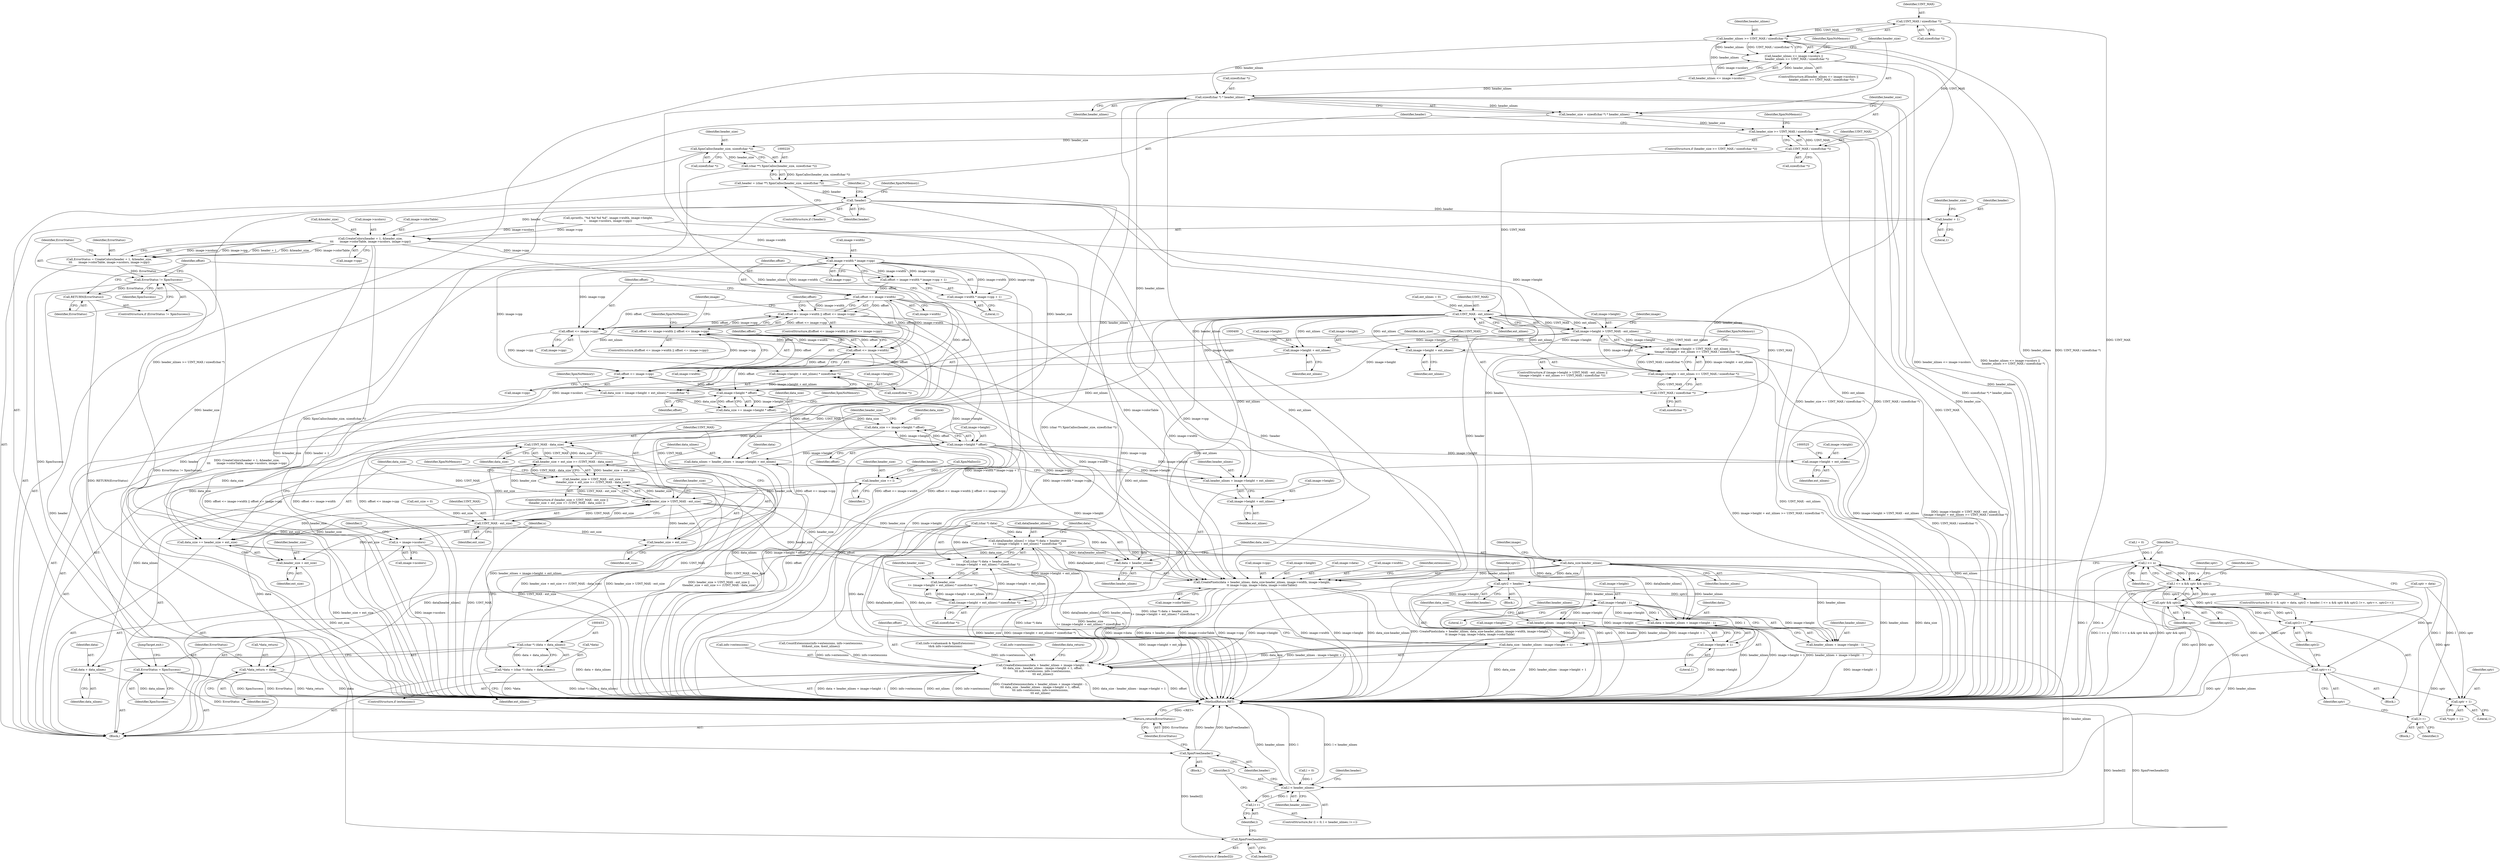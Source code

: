 digraph "0_libXpm_d1167418f0fd02a27f617ec5afd6db053afbe185@API" {
"1000196" [label="(Call,UINT_MAX / sizeof(char *))"];
"1000194" [label="(Call,header_nlines >= UINT_MAX / sizeof(char *))"];
"1000188" [label="(Call,header_nlines <= image->ncolors ||\n       header_nlines >= UINT_MAX / sizeof(char *))"];
"1000204" [label="(Call,sizeof(char *) * header_nlines)"];
"1000202" [label="(Call,header_size = sizeof(char *) * header_nlines)"];
"1000209" [label="(Call,header_size >= UINT_MAX / sizeof(char *))"];
"1000221" [label="(Call,XpmCalloc(header_size, sizeof(char *)))"];
"1000219" [label="(Call,(char **) XpmCalloc(header_size, sizeof(char *)))"];
"1000217" [label="(Call,header = (char **) XpmCalloc(header_size, sizeof(char *)))"];
"1000226" [label="(Call,!header)"];
"1000312" [label="(Call,CreateColors(header + 1, &header_size,\n\t\t\t       image->colorTable, image->ncolors, image->cpp))"];
"1000310" [label="(Call,ErrorStatus = CreateColors(header + 1, &header_size,\n\t\t\t       image->colorTable, image->ncolors, image->cpp))"];
"1000328" [label="(Call,ErrorStatus != XpmSuccess)"];
"1000331" [label="(Call,RETURN(ErrorStatus))"];
"1000581" [label="(Call,ErrorStatus = XpmSuccess)"];
"1000607" [label="(Return,return(ErrorStatus);)"];
"1000336" [label="(Call,image->width * image->cpp)"];
"1000333" [label="(Call,offset = image->width * image->cpp + 1)"];
"1000346" [label="(Call,offset <= image->width)"];
"1000345" [label="(Call,offset <= image->width || offset <= image->cpp)"];
"1000357" [label="(Call,offset <= image->width || offset <= image->cpp)"];
"1000351" [label="(Call,offset <= image->cpp)"];
"1000358" [label="(Call,offset <= image->width)"];
"1000363" [label="(Call,offset <= image->cpp)"];
"1000405" [label="(Call,image->height * offset)"];
"1000403" [label="(Call,data_size += image->height * offset)"];
"1000412" [label="(Call,data_size += image->height * offset)"];
"1000430" [label="(Call,UINT_MAX - data_size)"];
"1000426" [label="(Call,header_size + ext_size >= (UINT_MAX - data_size))"];
"1000420" [label="(Call,header_size > UINT_MAX - ext_size ||\n\theader_size + ext_size >= (UINT_MAX - data_size))"];
"1000435" [label="(Call,data_size += header_size + ext_size)"];
"1000530" [label="(Call,data_size-header_nlines)"];
"1000526" [label="(Call,CreatePixels(data + header_nlines, data_size-header_nlines, image->width, image->height,\n\t\t image->cpp, image->data, image->colorTable))"];
"1000555" [label="(Call,image->height - 1)"];
"1000550" [label="(Call,CreateExtensions(data + header_nlines + image->height - 1,\n\t\t\t data_size - header_nlines - image->height + 1, offset,\n\t\t\t info->extensions, info->nextensions,\n\t\t\t ext_nlines))"];
"1000551" [label="(Call,data + header_nlines + image->height - 1)"];
"1000553" [label="(Call,header_nlines + image->height - 1)"];
"1000562" [label="(Call,header_nlines - image->height + 1)"];
"1000560" [label="(Call,data_size - header_nlines - image->height + 1)"];
"1000592" [label="(Call,l < header_nlines)"];
"1000595" [label="(Call,l++)"];
"1000564" [label="(Call,image->height + 1)"];
"1000414" [label="(Call,image->height * offset)"];
"1000440" [label="(Call,data_nlines = header_nlines + image->height + ext_nlines)"];
"1000452" [label="(Call,(char *) (data + data_nlines))"];
"1000449" [label="(Call,*data = (char *) (data + data_nlines))"];
"1000454" [label="(Call,data + data_nlines)"];
"1000442" [label="(Call,header_nlines + image->height + ext_nlines)"];
"1000444" [label="(Call,image->height + ext_nlines)"];
"1000518" [label="(Call,(image->height + ext_nlines) * sizeof(char *))"];
"1000508" [label="(Call,data[header_nlines] = (char *) data + header_size\n\t+ (image->height + ext_nlines) * sizeof(char *))"];
"1000527" [label="(Call,data + header_nlines)"];
"1000577" [label="(Call,*data_return = data)"];
"1000512" [label="(Call,(char *) data + header_size\n\t+ (image->height + ext_nlines) * sizeof(char *))"];
"1000516" [label="(Call,header_size\n\t+ (image->height + ext_nlines) * sizeof(char *))"];
"1000519" [label="(Call,image->height + ext_nlines)"];
"1000335" [label="(Call,image->width * image->cpp + 1)"];
"1000457" [label="(Call,n = image->ncolors)"];
"1000475" [label="(Call,l <= n)"];
"1000474" [label="(Call,l <= n && sptr && sptr2)"];
"1000482" [label="(Call,l++)"];
"1000313" [label="(Call,header + 1)"];
"1000471" [label="(Call,sptr2 = header)"];
"1000478" [label="(Call,sptr && sptr2)"];
"1000485" [label="(Call,sptr++)"];
"1000497" [label="(Call,sptr + 1)"];
"1000487" [label="(Call,sptr2++)"];
"1000601" [label="(Call,XpmFree(header[l]))"];
"1000605" [label="(Call,XpmFree(header))"];
"1000303" [label="(Call,header_size += l)"];
"1000421" [label="(Call,header_size > UINT_MAX - ext_size)"];
"1000427" [label="(Call,header_size + ext_size)"];
"1000437" [label="(Call,header_size + ext_size)"];
"1000211" [label="(Call,UINT_MAX / sizeof(char *))"];
"1000376" [label="(Call,UINT_MAX - ext_nlines)"];
"1000372" [label="(Call,image->height > UINT_MAX - ext_nlines)"];
"1000371" [label="(Call,image->height > UINT_MAX - ext_nlines ||\n\timage->height + ext_nlines >= UINT_MAX / sizeof(char *))"];
"1000379" [label="(Call,image->height + ext_nlines >= UINT_MAX / sizeof(char *))"];
"1000380" [label="(Call,image->height + ext_nlines)"];
"1000393" [label="(Call,(image->height + ext_nlines) * sizeof(char *))"];
"1000391" [label="(Call,data_size = (image->height + ext_nlines) * sizeof(char *))"];
"1000394" [label="(Call,image->height + ext_nlines)"];
"1000385" [label="(Call,UINT_MAX / sizeof(char *))"];
"1000423" [label="(Call,UINT_MAX - ext_size)"];
"1000432" [label="(Identifier,data_size)"];
"1000422" [label="(Identifier,header_size)"];
"1000373" [label="(Call,image->height)"];
"1000351" [label="(Call,offset <= image->cpp)"];
"1000227" [label="(Identifier,header)"];
"1000419" [label="(ControlStructure,if (header_size > UINT_MAX - ext_size ||\n\theader_size + ext_size >= (UINT_MAX - data_size) ))"];
"1000605" [label="(Call,XpmFree(header))"];
"1000141" [label="(Call,ext_nlines = 0)"];
"1000365" [label="(Call,image->cpp)"];
"1000588" [label="(ControlStructure,for (l = 0; l < header_nlines; l++))"];
"1000202" [label="(Call,header_size = sizeof(char *) * header_nlines)"];
"1000577" [label="(Call,*data_return = data)"];
"1000324" [label="(Call,image->cpp)"];
"1000295" [label="(Call,XpmMalloc(l))"];
"1000387" [label="(Call,sizeof(char *))"];
"1000606" [label="(Identifier,header)"];
"1000330" [label="(Identifier,XpmSuccess)"];
"1000327" [label="(ControlStructure,if (ErrorStatus != XpmSuccess))"];
"1000550" [label="(Call,CreateExtensions(data + header_nlines + image->height - 1,\n\t\t\t data_size - header_nlines - image->height + 1, offset,\n\t\t\t info->extensions, info->nextensions,\n\t\t\t ext_nlines))"];
"1000518" [label="(Call,(image->height + ext_nlines) * sizeof(char *))"];
"1000353" [label="(Call,image->cpp)"];
"1000440" [label="(Call,data_nlines = header_nlines + image->height + ext_nlines)"];
"1000233" [label="(Call,sprintf(s, \"%d %d %d %d\", image->width, image->height,\n\t    image->ncolors, image->cpp))"];
"1000564" [label="(Call,image->height + 1)"];
"1000532" [label="(Identifier,header_nlines)"];
"1000479" [label="(Identifier,sptr)"];
"1000406" [label="(Call,image->height)"];
"1000194" [label="(Call,header_nlines >= UINT_MAX / sizeof(char *))"];
"1000210" [label="(Identifier,header_size)"];
"1000218" [label="(Identifier,header)"];
"1000223" [label="(Call,sizeof(char *))"];
"1000551" [label="(Call,data + header_nlines + image->height - 1)"];
"1000356" [label="(ControlStructure,if(offset <= image->width || offset <= image->cpp))"];
"1000415" [label="(Call,image->height)"];
"1000448" [label="(Identifier,ext_nlines)"];
"1000212" [label="(Identifier,UINT_MAX)"];
"1000431" [label="(Identifier,UINT_MAX)"];
"1000528" [label="(Identifier,data)"];
"1000335" [label="(Call,image->width * image->cpp + 1)"];
"1000531" [label="(Identifier,data_size)"];
"1000336" [label="(Call,image->width * image->cpp)"];
"1000377" [label="(Identifier,UINT_MAX)"];
"1000390" [label="(Identifier,XpmNoMemory)"];
"1000608" [label="(Identifier,ErrorStatus)"];
"1000561" [label="(Identifier,data_size)"];
"1000523" [label="(Identifier,ext_nlines)"];
"1000499" [label="(Literal,1)"];
"1000188" [label="(Call,header_nlines <= image->ncolors ||\n       header_nlines >= UINT_MAX / sizeof(char *))"];
"1000454" [label="(Call,data + data_nlines)"];
"1000221" [label="(Call,XpmCalloc(header_size, sizeof(char *)))"];
"1000477" [label="(Identifier,n)"];
"1000187" [label="(ControlStructure,if(header_nlines <= image->ncolors ||\n       header_nlines >= UINT_MAX / sizeof(char *)))"];
"1000328" [label="(Call,ErrorStatus != XpmSuccess)"];
"1000352" [label="(Identifier,offset)"];
"1000486" [label="(Identifier,sptr)"];
"1000601" [label="(Call,XpmFree(header[l]))"];
"1000517" [label="(Identifier,header_size)"];
"1000405" [label="(Call,image->height * offset)"];
"1000225" [label="(ControlStructure,if (!header))"];
"1000584" [label="(JumpTarget,exit:)"];
"1000346" [label="(Call,offset <= image->width)"];
"1000527" [label="(Call,data + header_nlines)"];
"1000471" [label="(Call,sptr2 = header)"];
"1000321" [label="(Call,image->ncolors)"];
"1000434" [label="(Identifier,XpmNoMemory)"];
"1000545" [label="(Call,image->colorTable)"];
"1000348" [label="(Call,image->width)"];
"1000556" [label="(Call,image->height)"];
"1000568" [label="(Literal,1)"];
"1000475" [label="(Call,l <= n)"];
"1000427" [label="(Call,header_size + ext_size)"];
"1000203" [label="(Identifier,header_size)"];
"1000117" [label="(Block,)"];
"1000409" [label="(Identifier,offset)"];
"1000413" [label="(Identifier,data_size)"];
"1000573" [label="(Call,info->nextensions)"];
"1000382" [label="(Identifier,image)"];
"1000217" [label="(Call,header = (char **) XpmCalloc(header_size, sizeof(char *)))"];
"1000508" [label="(Call,data[header_nlines] = (char *) data + header_size\n\t+ (image->height + ext_nlines) * sizeof(char *))"];
"1000204" [label="(Call,sizeof(char *) * header_nlines)"];
"1000137" [label="(Call,ext_size = 0)"];
"1000372" [label="(Call,image->height > UINT_MAX - ext_nlines)"];
"1000318" [label="(Call,image->colorTable)"];
"1000596" [label="(Identifier,l)"];
"1000452" [label="(Call,(char *) (data + data_nlines))"];
"1000592" [label="(Call,l < header_nlines)"];
"1000478" [label="(Call,sptr && sptr2)"];
"1000589" [label="(Call,l = 0)"];
"1000435" [label="(Call,data_size += header_size + ext_size)"];
"1000536" [label="(Call,image->height)"];
"1000450" [label="(Call,*data)"];
"1000516" [label="(Call,header_size\n\t+ (image->height + ext_nlines) * sizeof(char *))"];
"1000198" [label="(Call,sizeof(char *))"];
"1000213" [label="(Call,sizeof(char *))"];
"1000449" [label="(Call,*data = (char *) (data + data_nlines))"];
"1000414" [label="(Call,image->height * offset)"];
"1000555" [label="(Call,image->height - 1)"];
"1000609" [label="(MethodReturn,RET)"];
"1000474" [label="(Call,l <= n && sptr && sptr2)"];
"1000513" [label="(Call,(char *) data)"];
"1000552" [label="(Identifier,data)"];
"1000563" [label="(Identifier,header_nlines)"];
"1000380" [label="(Call,image->height + ext_nlines)"];
"1000311" [label="(Identifier,ErrorStatus)"];
"1000304" [label="(Identifier,header_size)"];
"1000597" [label="(ControlStructure,if (header[l]))"];
"1000548" [label="(ControlStructure,if (extensions))"];
"1000529" [label="(Identifier,header_nlines)"];
"1000578" [label="(Call,*data_return)"];
"1000402" [label="(Identifier,XpmNoMemory)"];
"1000464" [label="(Call,l = 0)"];
"1000485" [label="(Call,sptr++)"];
"1000371" [label="(Call,image->height > UINT_MAX - ext_nlines ||\n\timage->height + ext_nlines >= UINT_MAX / sizeof(char *))"];
"1000360" [label="(Call,image->width)"];
"1000526" [label="(Call,CreatePixels(data + header_nlines, data_size-header_nlines, image->width, image->height,\n\t\t image->cpp, image->data, image->colorTable))"];
"1000331" [label="(Call,RETURN(ErrorStatus))"];
"1000496" [label="(Call,*(sptr + 1))"];
"1000337" [label="(Call,image->width)"];
"1000520" [label="(Call,image->height)"];
"1000359" [label="(Identifier,offset)"];
"1000581" [label="(Call,ErrorStatus = XpmSuccess)"];
"1000498" [label="(Identifier,sptr)"];
"1000384" [label="(Identifier,ext_nlines)"];
"1000437" [label="(Call,header_size + ext_size)"];
"1000222" [label="(Identifier,header_size)"];
"1000473" [label="(Identifier,header)"];
"1000376" [label="(Call,UINT_MAX - ext_nlines)"];
"1000428" [label="(Identifier,header_size)"];
"1000357" [label="(Call,offset <= image->width || offset <= image->cpp)"];
"1000385" [label="(Call,UINT_MAX / sizeof(char *))"];
"1000315" [label="(Literal,1)"];
"1000386" [label="(Identifier,UINT_MAX)"];
"1000196" [label="(Call,UINT_MAX / sizeof(char *))"];
"1000559" [label="(Literal,1)"];
"1000425" [label="(Identifier,ext_size)"];
"1000334" [label="(Identifier,offset)"];
"1000423" [label="(Call,UINT_MAX - ext_size)"];
"1000587" [label="(Block,)"];
"1000594" [label="(Identifier,header_nlines)"];
"1000347" [label="(Identifier,offset)"];
"1000488" [label="(Identifier,sptr2)"];
"1000399" [label="(Call,sizeof(char *))"];
"1000436" [label="(Identifier,data_size)"];
"1000554" [label="(Identifier,header_nlines)"];
"1000476" [label="(Identifier,l)"];
"1000316" [label="(Call,&header_size)"];
"1000458" [label="(Identifier,n)"];
"1000580" [label="(Identifier,data)"];
"1000421" [label="(Call,header_size > UINT_MAX - ext_size)"];
"1000472" [label="(Identifier,sptr2)"];
"1000305" [label="(Identifier,l)"];
"1000482" [label="(Call,l++)"];
"1000430" [label="(Call,UINT_MAX - data_size)"];
"1000303" [label="(Call,header_size += l)"];
"1000394" [label="(Call,image->height + ext_nlines)"];
"1000219" [label="(Call,(char **) XpmCalloc(header_size, sizeof(char *)))"];
"1000314" [label="(Identifier,header)"];
"1000451" [label="(Identifier,data)"];
"1000443" [label="(Identifier,header_nlines)"];
"1000370" [label="(ControlStructure,if (image->height > UINT_MAX - ext_nlines ||\n\timage->height + ext_nlines >= UINT_MAX / sizeof(char *)))"];
"1000509" [label="(Call,data[header_nlines])"];
"1000229" [label="(Identifier,XpmNoMemory)"];
"1000340" [label="(Call,image->cpp)"];
"1000364" [label="(Identifier,offset)"];
"1000332" [label="(Identifier,ErrorStatus)"];
"1000412" [label="(Call,data_size += image->height * offset)"];
"1000542" [label="(Call,image->data)"];
"1000492" [label="(Identifier,sptr)"];
"1000481" [label="(Block,)"];
"1000195" [label="(Identifier,header_nlines)"];
"1000231" [label="(Identifier,s)"];
"1000607" [label="(Return,return(ErrorStatus);)"];
"1000438" [label="(Identifier,header_size)"];
"1000510" [label="(Identifier,data)"];
"1000512" [label="(Call,(char *) data + header_size\n\t+ (image->height + ext_nlines) * sizeof(char *))"];
"1000480" [label="(Identifier,sptr2)"];
"1000595" [label="(Call,l++)"];
"1000424" [label="(Identifier,UINT_MAX)"];
"1000343" [label="(Literal,1)"];
"1000553" [label="(Call,header_nlines + image->height - 1)"];
"1000533" [label="(Call,image->width)"];
"1000391" [label="(Call,data_size = (image->height + ext_nlines) * sizeof(char *))"];
"1000579" [label="(Identifier,data_return)"];
"1000497" [label="(Call,sptr + 1)"];
"1000444" [label="(Call,image->height + ext_nlines)"];
"1000429" [label="(Identifier,ext_size)"];
"1000363" [label="(Call,offset <= image->cpp)"];
"1000583" [label="(Identifier,XpmSuccess)"];
"1000457" [label="(Call,n = image->ncolors)"];
"1000562" [label="(Call,header_nlines - image->height + 1)"];
"1000549" [label="(Identifier,extensions)"];
"1000398" [label="(Identifier,ext_nlines)"];
"1000524" [label="(Call,sizeof(char *))"];
"1000593" [label="(Identifier,l)"];
"1000226" [label="(Call,!header)"];
"1000209" [label="(Call,header_size >= UINT_MAX / sizeof(char *))"];
"1000439" [label="(Identifier,ext_size)"];
"1000455" [label="(Identifier,data)"];
"1000445" [label="(Call,image->height)"];
"1000381" [label="(Call,image->height)"];
"1000459" [label="(Call,image->ncolors)"];
"1000530" [label="(Call,data_size-header_nlines)"];
"1000369" [label="(Identifier,XpmNoMemory)"];
"1000205" [label="(Call,sizeof(char *))"];
"1000207" [label="(Identifier,header_nlines)"];
"1000456" [label="(Identifier,data_nlines)"];
"1000312" [label="(Call,CreateColors(header + 1, &header_size,\n\t\t\t       image->colorTable, image->ncolors, image->cpp))"];
"1000539" [label="(Call,image->cpp)"];
"1000403" [label="(Call,data_size += image->height * offset)"];
"1000570" [label="(Call,info->extensions)"];
"1000465" [label="(Identifier,l)"];
"1000404" [label="(Identifier,data_size)"];
"1000308" [label="(Identifier,header)"];
"1000211" [label="(Call,UINT_MAX / sizeof(char *))"];
"1000201" [label="(Identifier,XpmNoMemory)"];
"1000467" [label="(Block,)"];
"1000167" [label="(Call,CountExtensions(info->extensions, info->nextensions,\n\t\t\t&ext_size, &ext_nlines))"];
"1000602" [label="(Call,header[l])"];
"1000483" [label="(Identifier,l)"];
"1000599" [label="(Identifier,header)"];
"1000462" [label="(ControlStructure,for (l = 0, sptr = data, sptr2 = header; l <= n && sptr && sptr2; l++, sptr++, sptr2++))"];
"1000519" [label="(Call,image->height + ext_nlines)"];
"1000208" [label="(ControlStructure,if (header_size >= UINT_MAX / sizeof(char *)))"];
"1000329" [label="(Identifier,ErrorStatus)"];
"1000197" [label="(Identifier,UINT_MAX)"];
"1000317" [label="(Identifier,header_size)"];
"1000189" [label="(Call,header_nlines <= image->ncolors)"];
"1000442" [label="(Call,header_nlines + image->height + ext_nlines)"];
"1000374" [label="(Identifier,image)"];
"1000393" [label="(Call,(image->height + ext_nlines) * sizeof(char *))"];
"1000576" [label="(Identifier,ext_nlines)"];
"1000392" [label="(Identifier,data_size)"];
"1000216" [label="(Identifier,XpmNoMemory)"];
"1000441" [label="(Identifier,data_nlines)"];
"1000358" [label="(Call,offset <= image->width)"];
"1000395" [label="(Call,image->height)"];
"1000313" [label="(Call,header + 1)"];
"1000418" [label="(Identifier,offset)"];
"1000310" [label="(Call,ErrorStatus = CreateColors(header + 1, &header_size,\n\t\t\t       image->colorTable, image->ncolors, image->cpp))"];
"1000565" [label="(Call,image->height)"];
"1000534" [label="(Identifier,image)"];
"1000560" [label="(Call,data_size - header_nlines - image->height + 1)"];
"1000378" [label="(Identifier,ext_nlines)"];
"1000484" [label="(Block,)"];
"1000379" [label="(Call,image->height + ext_nlines >= UINT_MAX / sizeof(char *))"];
"1000468" [label="(Call,sptr = data)"];
"1000345" [label="(Call,offset <= image->width || offset <= image->cpp)"];
"1000155" [label="(Call,(info->valuemask & XpmExtensions)\n\t&& info->nextensions)"];
"1000426" [label="(Call,header_size + ext_size >= (UINT_MAX - data_size))"];
"1000333" [label="(Call,offset = image->width * image->cpp + 1)"];
"1000344" [label="(ControlStructure,if(offset <= image->width || offset <= image->cpp))"];
"1000420" [label="(Call,header_size > UINT_MAX - ext_size ||\n\theader_size + ext_size >= (UINT_MAX - data_size))"];
"1000487" [label="(Call,sptr2++)"];
"1000582" [label="(Identifier,ErrorStatus)"];
"1000569" [label="(Identifier,offset)"];
"1000411" [label="(Identifier,XpmNoMemory)"];
"1000196" -> "1000194"  [label="AST: "];
"1000196" -> "1000198"  [label="CFG: "];
"1000197" -> "1000196"  [label="AST: "];
"1000198" -> "1000196"  [label="AST: "];
"1000194" -> "1000196"  [label="CFG: "];
"1000196" -> "1000609"  [label="DDG: UINT_MAX"];
"1000196" -> "1000194"  [label="DDG: UINT_MAX"];
"1000196" -> "1000211"  [label="DDG: UINT_MAX"];
"1000194" -> "1000188"  [label="AST: "];
"1000195" -> "1000194"  [label="AST: "];
"1000188" -> "1000194"  [label="CFG: "];
"1000194" -> "1000609"  [label="DDG: header_nlines"];
"1000194" -> "1000609"  [label="DDG: UINT_MAX / sizeof(char *)"];
"1000194" -> "1000188"  [label="DDG: header_nlines"];
"1000194" -> "1000188"  [label="DDG: UINT_MAX / sizeof(char *)"];
"1000189" -> "1000194"  [label="DDG: header_nlines"];
"1000194" -> "1000204"  [label="DDG: header_nlines"];
"1000188" -> "1000187"  [label="AST: "];
"1000188" -> "1000189"  [label="CFG: "];
"1000189" -> "1000188"  [label="AST: "];
"1000201" -> "1000188"  [label="CFG: "];
"1000203" -> "1000188"  [label="CFG: "];
"1000188" -> "1000609"  [label="DDG: header_nlines <= image->ncolors ||\n       header_nlines >= UINT_MAX / sizeof(char *)"];
"1000188" -> "1000609"  [label="DDG: header_nlines >= UINT_MAX / sizeof(char *)"];
"1000188" -> "1000609"  [label="DDG: header_nlines <= image->ncolors"];
"1000189" -> "1000188"  [label="DDG: header_nlines"];
"1000189" -> "1000188"  [label="DDG: image->ncolors"];
"1000204" -> "1000202"  [label="AST: "];
"1000204" -> "1000207"  [label="CFG: "];
"1000205" -> "1000204"  [label="AST: "];
"1000207" -> "1000204"  [label="AST: "];
"1000202" -> "1000204"  [label="CFG: "];
"1000204" -> "1000609"  [label="DDG: header_nlines"];
"1000204" -> "1000202"  [label="DDG: header_nlines"];
"1000189" -> "1000204"  [label="DDG: header_nlines"];
"1000204" -> "1000440"  [label="DDG: header_nlines"];
"1000204" -> "1000442"  [label="DDG: header_nlines"];
"1000204" -> "1000526"  [label="DDG: header_nlines"];
"1000204" -> "1000527"  [label="DDG: header_nlines"];
"1000204" -> "1000530"  [label="DDG: header_nlines"];
"1000202" -> "1000117"  [label="AST: "];
"1000203" -> "1000202"  [label="AST: "];
"1000210" -> "1000202"  [label="CFG: "];
"1000202" -> "1000609"  [label="DDG: sizeof(char *) * header_nlines"];
"1000202" -> "1000209"  [label="DDG: header_size"];
"1000209" -> "1000208"  [label="AST: "];
"1000209" -> "1000211"  [label="CFG: "];
"1000210" -> "1000209"  [label="AST: "];
"1000211" -> "1000209"  [label="AST: "];
"1000216" -> "1000209"  [label="CFG: "];
"1000218" -> "1000209"  [label="CFG: "];
"1000209" -> "1000609"  [label="DDG: header_size >= UINT_MAX / sizeof(char *)"];
"1000209" -> "1000609"  [label="DDG: header_size"];
"1000209" -> "1000609"  [label="DDG: UINT_MAX / sizeof(char *)"];
"1000211" -> "1000209"  [label="DDG: UINT_MAX"];
"1000209" -> "1000221"  [label="DDG: header_size"];
"1000221" -> "1000219"  [label="AST: "];
"1000221" -> "1000223"  [label="CFG: "];
"1000222" -> "1000221"  [label="AST: "];
"1000223" -> "1000221"  [label="AST: "];
"1000219" -> "1000221"  [label="CFG: "];
"1000221" -> "1000609"  [label="DDG: header_size"];
"1000221" -> "1000219"  [label="DDG: header_size"];
"1000221" -> "1000303"  [label="DDG: header_size"];
"1000219" -> "1000217"  [label="AST: "];
"1000220" -> "1000219"  [label="AST: "];
"1000217" -> "1000219"  [label="CFG: "];
"1000219" -> "1000609"  [label="DDG: XpmCalloc(header_size, sizeof(char *))"];
"1000219" -> "1000217"  [label="DDG: XpmCalloc(header_size, sizeof(char *))"];
"1000217" -> "1000117"  [label="AST: "];
"1000218" -> "1000217"  [label="AST: "];
"1000227" -> "1000217"  [label="CFG: "];
"1000217" -> "1000609"  [label="DDG: (char **) XpmCalloc(header_size, sizeof(char *))"];
"1000217" -> "1000226"  [label="DDG: header"];
"1000226" -> "1000225"  [label="AST: "];
"1000226" -> "1000227"  [label="CFG: "];
"1000227" -> "1000226"  [label="AST: "];
"1000229" -> "1000226"  [label="CFG: "];
"1000231" -> "1000226"  [label="CFG: "];
"1000226" -> "1000609"  [label="DDG: header"];
"1000226" -> "1000609"  [label="DDG: !header"];
"1000226" -> "1000312"  [label="DDG: header"];
"1000226" -> "1000313"  [label="DDG: header"];
"1000226" -> "1000471"  [label="DDG: header"];
"1000226" -> "1000601"  [label="DDG: header"];
"1000226" -> "1000605"  [label="DDG: header"];
"1000312" -> "1000310"  [label="AST: "];
"1000312" -> "1000324"  [label="CFG: "];
"1000313" -> "1000312"  [label="AST: "];
"1000316" -> "1000312"  [label="AST: "];
"1000318" -> "1000312"  [label="AST: "];
"1000321" -> "1000312"  [label="AST: "];
"1000324" -> "1000312"  [label="AST: "];
"1000310" -> "1000312"  [label="CFG: "];
"1000312" -> "1000609"  [label="DDG: &header_size"];
"1000312" -> "1000609"  [label="DDG: header + 1"];
"1000312" -> "1000310"  [label="DDG: image->ncolors"];
"1000312" -> "1000310"  [label="DDG: image->cpp"];
"1000312" -> "1000310"  [label="DDG: header + 1"];
"1000312" -> "1000310"  [label="DDG: &header_size"];
"1000312" -> "1000310"  [label="DDG: image->colorTable"];
"1000233" -> "1000312"  [label="DDG: image->ncolors"];
"1000233" -> "1000312"  [label="DDG: image->cpp"];
"1000312" -> "1000336"  [label="DDG: image->cpp"];
"1000312" -> "1000457"  [label="DDG: image->ncolors"];
"1000312" -> "1000526"  [label="DDG: image->colorTable"];
"1000310" -> "1000117"  [label="AST: "];
"1000311" -> "1000310"  [label="AST: "];
"1000329" -> "1000310"  [label="CFG: "];
"1000310" -> "1000609"  [label="DDG: CreateColors(header + 1, &header_size,\n\t\t\t       image->colorTable, image->ncolors, image->cpp)"];
"1000310" -> "1000328"  [label="DDG: ErrorStatus"];
"1000328" -> "1000327"  [label="AST: "];
"1000328" -> "1000330"  [label="CFG: "];
"1000329" -> "1000328"  [label="AST: "];
"1000330" -> "1000328"  [label="AST: "];
"1000332" -> "1000328"  [label="CFG: "];
"1000334" -> "1000328"  [label="CFG: "];
"1000328" -> "1000609"  [label="DDG: ErrorStatus != XpmSuccess"];
"1000328" -> "1000331"  [label="DDG: ErrorStatus"];
"1000328" -> "1000581"  [label="DDG: XpmSuccess"];
"1000331" -> "1000327"  [label="AST: "];
"1000331" -> "1000332"  [label="CFG: "];
"1000332" -> "1000331"  [label="AST: "];
"1000334" -> "1000331"  [label="CFG: "];
"1000331" -> "1000609"  [label="DDG: RETURN(ErrorStatus)"];
"1000581" -> "1000117"  [label="AST: "];
"1000581" -> "1000583"  [label="CFG: "];
"1000582" -> "1000581"  [label="AST: "];
"1000583" -> "1000581"  [label="AST: "];
"1000584" -> "1000581"  [label="CFG: "];
"1000581" -> "1000609"  [label="DDG: XpmSuccess"];
"1000581" -> "1000609"  [label="DDG: ErrorStatus"];
"1000581" -> "1000607"  [label="DDG: ErrorStatus"];
"1000607" -> "1000117"  [label="AST: "];
"1000607" -> "1000608"  [label="CFG: "];
"1000608" -> "1000607"  [label="AST: "];
"1000609" -> "1000607"  [label="CFG: "];
"1000607" -> "1000609"  [label="DDG: <RET>"];
"1000608" -> "1000607"  [label="DDG: ErrorStatus"];
"1000336" -> "1000335"  [label="AST: "];
"1000336" -> "1000340"  [label="CFG: "];
"1000337" -> "1000336"  [label="AST: "];
"1000340" -> "1000336"  [label="AST: "];
"1000343" -> "1000336"  [label="CFG: "];
"1000336" -> "1000333"  [label="DDG: image->width"];
"1000336" -> "1000333"  [label="DDG: image->cpp"];
"1000336" -> "1000335"  [label="DDG: image->width"];
"1000336" -> "1000335"  [label="DDG: image->cpp"];
"1000233" -> "1000336"  [label="DDG: image->width"];
"1000336" -> "1000346"  [label="DDG: image->width"];
"1000336" -> "1000351"  [label="DDG: image->cpp"];
"1000336" -> "1000363"  [label="DDG: image->cpp"];
"1000336" -> "1000526"  [label="DDG: image->cpp"];
"1000333" -> "1000117"  [label="AST: "];
"1000333" -> "1000335"  [label="CFG: "];
"1000334" -> "1000333"  [label="AST: "];
"1000335" -> "1000333"  [label="AST: "];
"1000347" -> "1000333"  [label="CFG: "];
"1000333" -> "1000609"  [label="DDG: image->width * image->cpp + 1"];
"1000333" -> "1000346"  [label="DDG: offset"];
"1000346" -> "1000345"  [label="AST: "];
"1000346" -> "1000348"  [label="CFG: "];
"1000347" -> "1000346"  [label="AST: "];
"1000348" -> "1000346"  [label="AST: "];
"1000352" -> "1000346"  [label="CFG: "];
"1000345" -> "1000346"  [label="CFG: "];
"1000346" -> "1000345"  [label="DDG: offset"];
"1000346" -> "1000345"  [label="DDG: image->width"];
"1000346" -> "1000351"  [label="DDG: offset"];
"1000346" -> "1000358"  [label="DDG: offset"];
"1000346" -> "1000358"  [label="DDG: image->width"];
"1000346" -> "1000405"  [label="DDG: offset"];
"1000346" -> "1000526"  [label="DDG: image->width"];
"1000345" -> "1000344"  [label="AST: "];
"1000345" -> "1000351"  [label="CFG: "];
"1000351" -> "1000345"  [label="AST: "];
"1000359" -> "1000345"  [label="CFG: "];
"1000374" -> "1000345"  [label="CFG: "];
"1000345" -> "1000609"  [label="DDG: offset <= image->cpp"];
"1000345" -> "1000609"  [label="DDG: offset <= image->width"];
"1000345" -> "1000609"  [label="DDG: offset <= image->width || offset <= image->cpp"];
"1000351" -> "1000345"  [label="DDG: offset"];
"1000351" -> "1000345"  [label="DDG: image->cpp"];
"1000345" -> "1000357"  [label="DDG: offset <= image->cpp"];
"1000357" -> "1000356"  [label="AST: "];
"1000357" -> "1000358"  [label="CFG: "];
"1000357" -> "1000363"  [label="CFG: "];
"1000358" -> "1000357"  [label="AST: "];
"1000363" -> "1000357"  [label="AST: "];
"1000369" -> "1000357"  [label="CFG: "];
"1000374" -> "1000357"  [label="CFG: "];
"1000357" -> "1000609"  [label="DDG: offset <= image->width || offset <= image->cpp"];
"1000357" -> "1000609"  [label="DDG: offset <= image->width"];
"1000357" -> "1000609"  [label="DDG: offset <= image->cpp"];
"1000358" -> "1000357"  [label="DDG: offset"];
"1000358" -> "1000357"  [label="DDG: image->width"];
"1000363" -> "1000357"  [label="DDG: offset"];
"1000363" -> "1000357"  [label="DDG: image->cpp"];
"1000351" -> "1000353"  [label="CFG: "];
"1000352" -> "1000351"  [label="AST: "];
"1000353" -> "1000351"  [label="AST: "];
"1000351" -> "1000358"  [label="DDG: offset"];
"1000351" -> "1000363"  [label="DDG: image->cpp"];
"1000351" -> "1000405"  [label="DDG: offset"];
"1000351" -> "1000526"  [label="DDG: image->cpp"];
"1000358" -> "1000360"  [label="CFG: "];
"1000359" -> "1000358"  [label="AST: "];
"1000360" -> "1000358"  [label="AST: "];
"1000364" -> "1000358"  [label="CFG: "];
"1000358" -> "1000363"  [label="DDG: offset"];
"1000358" -> "1000405"  [label="DDG: offset"];
"1000358" -> "1000526"  [label="DDG: image->width"];
"1000363" -> "1000365"  [label="CFG: "];
"1000364" -> "1000363"  [label="AST: "];
"1000365" -> "1000363"  [label="AST: "];
"1000363" -> "1000405"  [label="DDG: offset"];
"1000363" -> "1000526"  [label="DDG: image->cpp"];
"1000405" -> "1000403"  [label="AST: "];
"1000405" -> "1000409"  [label="CFG: "];
"1000406" -> "1000405"  [label="AST: "];
"1000409" -> "1000405"  [label="AST: "];
"1000403" -> "1000405"  [label="CFG: "];
"1000405" -> "1000403"  [label="DDG: image->height"];
"1000405" -> "1000403"  [label="DDG: offset"];
"1000372" -> "1000405"  [label="DDG: image->height"];
"1000405" -> "1000414"  [label="DDG: image->height"];
"1000405" -> "1000414"  [label="DDG: offset"];
"1000403" -> "1000117"  [label="AST: "];
"1000404" -> "1000403"  [label="AST: "];
"1000411" -> "1000403"  [label="CFG: "];
"1000391" -> "1000403"  [label="DDG: data_size"];
"1000403" -> "1000412"  [label="DDG: data_size"];
"1000412" -> "1000117"  [label="AST: "];
"1000412" -> "1000414"  [label="CFG: "];
"1000413" -> "1000412"  [label="AST: "];
"1000414" -> "1000412"  [label="AST: "];
"1000422" -> "1000412"  [label="CFG: "];
"1000412" -> "1000609"  [label="DDG: image->height * offset"];
"1000414" -> "1000412"  [label="DDG: image->height"];
"1000414" -> "1000412"  [label="DDG: offset"];
"1000412" -> "1000430"  [label="DDG: data_size"];
"1000412" -> "1000435"  [label="DDG: data_size"];
"1000430" -> "1000426"  [label="AST: "];
"1000430" -> "1000432"  [label="CFG: "];
"1000431" -> "1000430"  [label="AST: "];
"1000432" -> "1000430"  [label="AST: "];
"1000426" -> "1000430"  [label="CFG: "];
"1000430" -> "1000609"  [label="DDG: UINT_MAX"];
"1000430" -> "1000426"  [label="DDG: UINT_MAX"];
"1000430" -> "1000426"  [label="DDG: data_size"];
"1000423" -> "1000430"  [label="DDG: UINT_MAX"];
"1000430" -> "1000435"  [label="DDG: data_size"];
"1000426" -> "1000420"  [label="AST: "];
"1000427" -> "1000426"  [label="AST: "];
"1000420" -> "1000426"  [label="CFG: "];
"1000426" -> "1000609"  [label="DDG: UINT_MAX - data_size"];
"1000426" -> "1000420"  [label="DDG: header_size + ext_size"];
"1000426" -> "1000420"  [label="DDG: UINT_MAX - data_size"];
"1000421" -> "1000426"  [label="DDG: header_size"];
"1000423" -> "1000426"  [label="DDG: ext_size"];
"1000420" -> "1000419"  [label="AST: "];
"1000420" -> "1000421"  [label="CFG: "];
"1000421" -> "1000420"  [label="AST: "];
"1000434" -> "1000420"  [label="CFG: "];
"1000436" -> "1000420"  [label="CFG: "];
"1000420" -> "1000609"  [label="DDG: header_size > UINT_MAX - ext_size ||\n\theader_size + ext_size >= (UINT_MAX - data_size)"];
"1000420" -> "1000609"  [label="DDG: header_size + ext_size >= (UINT_MAX - data_size)"];
"1000420" -> "1000609"  [label="DDG: header_size > UINT_MAX - ext_size"];
"1000421" -> "1000420"  [label="DDG: header_size"];
"1000421" -> "1000420"  [label="DDG: UINT_MAX - ext_size"];
"1000435" -> "1000117"  [label="AST: "];
"1000435" -> "1000437"  [label="CFG: "];
"1000436" -> "1000435"  [label="AST: "];
"1000437" -> "1000435"  [label="AST: "];
"1000441" -> "1000435"  [label="CFG: "];
"1000435" -> "1000609"  [label="DDG: header_size + ext_size"];
"1000421" -> "1000435"  [label="DDG: header_size"];
"1000423" -> "1000435"  [label="DDG: ext_size"];
"1000435" -> "1000530"  [label="DDG: data_size"];
"1000530" -> "1000526"  [label="AST: "];
"1000530" -> "1000532"  [label="CFG: "];
"1000531" -> "1000530"  [label="AST: "];
"1000532" -> "1000530"  [label="AST: "];
"1000534" -> "1000530"  [label="CFG: "];
"1000530" -> "1000609"  [label="DDG: data_size"];
"1000530" -> "1000609"  [label="DDG: header_nlines"];
"1000530" -> "1000526"  [label="DDG: data_size"];
"1000530" -> "1000526"  [label="DDG: header_nlines"];
"1000530" -> "1000550"  [label="DDG: header_nlines"];
"1000530" -> "1000551"  [label="DDG: header_nlines"];
"1000530" -> "1000553"  [label="DDG: header_nlines"];
"1000530" -> "1000560"  [label="DDG: data_size"];
"1000530" -> "1000562"  [label="DDG: header_nlines"];
"1000530" -> "1000592"  [label="DDG: header_nlines"];
"1000526" -> "1000117"  [label="AST: "];
"1000526" -> "1000545"  [label="CFG: "];
"1000527" -> "1000526"  [label="AST: "];
"1000533" -> "1000526"  [label="AST: "];
"1000536" -> "1000526"  [label="AST: "];
"1000539" -> "1000526"  [label="AST: "];
"1000542" -> "1000526"  [label="AST: "];
"1000545" -> "1000526"  [label="AST: "];
"1000549" -> "1000526"  [label="CFG: "];
"1000526" -> "1000609"  [label="DDG: image->width"];
"1000526" -> "1000609"  [label="DDG: image->height"];
"1000526" -> "1000609"  [label="DDG: data_size-header_nlines"];
"1000526" -> "1000609"  [label="DDG: CreatePixels(data + header_nlines, data_size-header_nlines, image->width, image->height,\n\t\t image->cpp, image->data, image->colorTable)"];
"1000526" -> "1000609"  [label="DDG: image->data"];
"1000526" -> "1000609"  [label="DDG: data + header_nlines"];
"1000526" -> "1000609"  [label="DDG: image->colorTable"];
"1000526" -> "1000609"  [label="DDG: image->cpp"];
"1000508" -> "1000526"  [label="DDG: data[header_nlines]"];
"1000513" -> "1000526"  [label="DDG: data"];
"1000414" -> "1000526"  [label="DDG: image->height"];
"1000526" -> "1000555"  [label="DDG: image->height"];
"1000555" -> "1000553"  [label="AST: "];
"1000555" -> "1000559"  [label="CFG: "];
"1000556" -> "1000555"  [label="AST: "];
"1000559" -> "1000555"  [label="AST: "];
"1000553" -> "1000555"  [label="CFG: "];
"1000555" -> "1000550"  [label="DDG: image->height"];
"1000555" -> "1000550"  [label="DDG: 1"];
"1000555" -> "1000551"  [label="DDG: image->height"];
"1000555" -> "1000551"  [label="DDG: 1"];
"1000555" -> "1000553"  [label="DDG: image->height"];
"1000555" -> "1000553"  [label="DDG: 1"];
"1000555" -> "1000562"  [label="DDG: image->height"];
"1000555" -> "1000564"  [label="DDG: image->height"];
"1000550" -> "1000548"  [label="AST: "];
"1000550" -> "1000576"  [label="CFG: "];
"1000551" -> "1000550"  [label="AST: "];
"1000560" -> "1000550"  [label="AST: "];
"1000569" -> "1000550"  [label="AST: "];
"1000570" -> "1000550"  [label="AST: "];
"1000573" -> "1000550"  [label="AST: "];
"1000576" -> "1000550"  [label="AST: "];
"1000579" -> "1000550"  [label="CFG: "];
"1000550" -> "1000609"  [label="DDG: CreateExtensions(data + header_nlines + image->height - 1,\n\t\t\t data_size - header_nlines - image->height + 1, offset,\n\t\t\t info->extensions, info->nextensions,\n\t\t\t ext_nlines)"];
"1000550" -> "1000609"  [label="DDG: data_size - header_nlines - image->height + 1"];
"1000550" -> "1000609"  [label="DDG: offset"];
"1000550" -> "1000609"  [label="DDG: data + header_nlines + image->height - 1"];
"1000550" -> "1000609"  [label="DDG: info->extensions"];
"1000550" -> "1000609"  [label="DDG: ext_nlines"];
"1000550" -> "1000609"  [label="DDG: info->nextensions"];
"1000508" -> "1000550"  [label="DDG: data[header_nlines]"];
"1000513" -> "1000550"  [label="DDG: data"];
"1000560" -> "1000550"  [label="DDG: data_size"];
"1000560" -> "1000550"  [label="DDG: header_nlines - image->height + 1"];
"1000414" -> "1000550"  [label="DDG: offset"];
"1000167" -> "1000550"  [label="DDG: info->extensions"];
"1000167" -> "1000550"  [label="DDG: info->nextensions"];
"1000155" -> "1000550"  [label="DDG: info->nextensions"];
"1000376" -> "1000550"  [label="DDG: ext_nlines"];
"1000551" -> "1000553"  [label="CFG: "];
"1000552" -> "1000551"  [label="AST: "];
"1000553" -> "1000551"  [label="AST: "];
"1000561" -> "1000551"  [label="CFG: "];
"1000551" -> "1000609"  [label="DDG: header_nlines + image->height - 1"];
"1000508" -> "1000551"  [label="DDG: data[header_nlines]"];
"1000513" -> "1000551"  [label="DDG: data"];
"1000554" -> "1000553"  [label="AST: "];
"1000553" -> "1000609"  [label="DDG: image->height - 1"];
"1000562" -> "1000560"  [label="AST: "];
"1000562" -> "1000564"  [label="CFG: "];
"1000563" -> "1000562"  [label="AST: "];
"1000564" -> "1000562"  [label="AST: "];
"1000560" -> "1000562"  [label="CFG: "];
"1000562" -> "1000609"  [label="DDG: header_nlines"];
"1000562" -> "1000609"  [label="DDG: image->height + 1"];
"1000562" -> "1000560"  [label="DDG: header_nlines"];
"1000562" -> "1000560"  [label="DDG: image->height + 1"];
"1000562" -> "1000592"  [label="DDG: header_nlines"];
"1000561" -> "1000560"  [label="AST: "];
"1000569" -> "1000560"  [label="CFG: "];
"1000560" -> "1000609"  [label="DDG: header_nlines - image->height + 1"];
"1000560" -> "1000609"  [label="DDG: data_size"];
"1000592" -> "1000588"  [label="AST: "];
"1000592" -> "1000594"  [label="CFG: "];
"1000593" -> "1000592"  [label="AST: "];
"1000594" -> "1000592"  [label="AST: "];
"1000599" -> "1000592"  [label="CFG: "];
"1000606" -> "1000592"  [label="CFG: "];
"1000592" -> "1000609"  [label="DDG: l < header_nlines"];
"1000592" -> "1000609"  [label="DDG: header_nlines"];
"1000592" -> "1000609"  [label="DDG: l"];
"1000589" -> "1000592"  [label="DDG: l"];
"1000595" -> "1000592"  [label="DDG: l"];
"1000592" -> "1000595"  [label="DDG: l"];
"1000595" -> "1000588"  [label="AST: "];
"1000595" -> "1000596"  [label="CFG: "];
"1000596" -> "1000595"  [label="AST: "];
"1000593" -> "1000595"  [label="CFG: "];
"1000564" -> "1000568"  [label="CFG: "];
"1000565" -> "1000564"  [label="AST: "];
"1000568" -> "1000564"  [label="AST: "];
"1000564" -> "1000609"  [label="DDG: image->height"];
"1000414" -> "1000418"  [label="CFG: "];
"1000415" -> "1000414"  [label="AST: "];
"1000418" -> "1000414"  [label="AST: "];
"1000414" -> "1000609"  [label="DDG: offset"];
"1000414" -> "1000440"  [label="DDG: image->height"];
"1000414" -> "1000442"  [label="DDG: image->height"];
"1000414" -> "1000444"  [label="DDG: image->height"];
"1000414" -> "1000518"  [label="DDG: image->height"];
"1000414" -> "1000519"  [label="DDG: image->height"];
"1000440" -> "1000117"  [label="AST: "];
"1000440" -> "1000442"  [label="CFG: "];
"1000441" -> "1000440"  [label="AST: "];
"1000442" -> "1000440"  [label="AST: "];
"1000451" -> "1000440"  [label="CFG: "];
"1000440" -> "1000609"  [label="DDG: header_nlines + image->height + ext_nlines"];
"1000376" -> "1000440"  [label="DDG: ext_nlines"];
"1000440" -> "1000452"  [label="DDG: data_nlines"];
"1000440" -> "1000454"  [label="DDG: data_nlines"];
"1000452" -> "1000449"  [label="AST: "];
"1000452" -> "1000454"  [label="CFG: "];
"1000453" -> "1000452"  [label="AST: "];
"1000454" -> "1000452"  [label="AST: "];
"1000449" -> "1000452"  [label="CFG: "];
"1000452" -> "1000609"  [label="DDG: data + data_nlines"];
"1000452" -> "1000449"  [label="DDG: data + data_nlines"];
"1000449" -> "1000117"  [label="AST: "];
"1000450" -> "1000449"  [label="AST: "];
"1000458" -> "1000449"  [label="CFG: "];
"1000449" -> "1000609"  [label="DDG: *data"];
"1000449" -> "1000609"  [label="DDG: (char *) (data + data_nlines)"];
"1000454" -> "1000456"  [label="CFG: "];
"1000455" -> "1000454"  [label="AST: "];
"1000456" -> "1000454"  [label="AST: "];
"1000454" -> "1000609"  [label="DDG: data_nlines"];
"1000442" -> "1000444"  [label="CFG: "];
"1000443" -> "1000442"  [label="AST: "];
"1000444" -> "1000442"  [label="AST: "];
"1000376" -> "1000442"  [label="DDG: ext_nlines"];
"1000444" -> "1000448"  [label="CFG: "];
"1000445" -> "1000444"  [label="AST: "];
"1000448" -> "1000444"  [label="AST: "];
"1000376" -> "1000444"  [label="DDG: ext_nlines"];
"1000518" -> "1000516"  [label="AST: "];
"1000518" -> "1000524"  [label="CFG: "];
"1000519" -> "1000518"  [label="AST: "];
"1000524" -> "1000518"  [label="AST: "];
"1000516" -> "1000518"  [label="CFG: "];
"1000518" -> "1000609"  [label="DDG: image->height + ext_nlines"];
"1000518" -> "1000508"  [label="DDG: image->height + ext_nlines"];
"1000518" -> "1000512"  [label="DDG: image->height + ext_nlines"];
"1000518" -> "1000516"  [label="DDG: image->height + ext_nlines"];
"1000376" -> "1000518"  [label="DDG: ext_nlines"];
"1000508" -> "1000117"  [label="AST: "];
"1000508" -> "1000512"  [label="CFG: "];
"1000509" -> "1000508"  [label="AST: "];
"1000512" -> "1000508"  [label="AST: "];
"1000528" -> "1000508"  [label="CFG: "];
"1000508" -> "1000609"  [label="DDG: data[header_nlines]"];
"1000508" -> "1000609"  [label="DDG: (char *) data + header_size\n\t+ (image->height + ext_nlines) * sizeof(char *)"];
"1000513" -> "1000508"  [label="DDG: data"];
"1000421" -> "1000508"  [label="DDG: header_size"];
"1000508" -> "1000527"  [label="DDG: data[header_nlines]"];
"1000508" -> "1000577"  [label="DDG: data[header_nlines]"];
"1000527" -> "1000529"  [label="CFG: "];
"1000528" -> "1000527"  [label="AST: "];
"1000529" -> "1000527"  [label="AST: "];
"1000531" -> "1000527"  [label="CFG: "];
"1000513" -> "1000527"  [label="DDG: data"];
"1000577" -> "1000117"  [label="AST: "];
"1000577" -> "1000580"  [label="CFG: "];
"1000578" -> "1000577"  [label="AST: "];
"1000580" -> "1000577"  [label="AST: "];
"1000582" -> "1000577"  [label="CFG: "];
"1000577" -> "1000609"  [label="DDG: data"];
"1000577" -> "1000609"  [label="DDG: *data_return"];
"1000513" -> "1000577"  [label="DDG: data"];
"1000512" -> "1000516"  [label="CFG: "];
"1000513" -> "1000512"  [label="AST: "];
"1000516" -> "1000512"  [label="AST: "];
"1000512" -> "1000609"  [label="DDG: (char *) data"];
"1000512" -> "1000609"  [label="DDG: header_size\n\t+ (image->height + ext_nlines) * sizeof(char *)"];
"1000513" -> "1000512"  [label="DDG: data"];
"1000421" -> "1000512"  [label="DDG: header_size"];
"1000517" -> "1000516"  [label="AST: "];
"1000516" -> "1000609"  [label="DDG: (image->height + ext_nlines) * sizeof(char *)"];
"1000516" -> "1000609"  [label="DDG: header_size"];
"1000421" -> "1000516"  [label="DDG: header_size"];
"1000519" -> "1000523"  [label="CFG: "];
"1000520" -> "1000519"  [label="AST: "];
"1000523" -> "1000519"  [label="AST: "];
"1000525" -> "1000519"  [label="CFG: "];
"1000519" -> "1000609"  [label="DDG: ext_nlines"];
"1000376" -> "1000519"  [label="DDG: ext_nlines"];
"1000335" -> "1000343"  [label="CFG: "];
"1000343" -> "1000335"  [label="AST: "];
"1000335" -> "1000609"  [label="DDG: image->width * image->cpp"];
"1000457" -> "1000117"  [label="AST: "];
"1000457" -> "1000459"  [label="CFG: "];
"1000458" -> "1000457"  [label="AST: "];
"1000459" -> "1000457"  [label="AST: "];
"1000465" -> "1000457"  [label="CFG: "];
"1000457" -> "1000609"  [label="DDG: image->ncolors"];
"1000457" -> "1000475"  [label="DDG: n"];
"1000475" -> "1000474"  [label="AST: "];
"1000475" -> "1000477"  [label="CFG: "];
"1000476" -> "1000475"  [label="AST: "];
"1000477" -> "1000475"  [label="AST: "];
"1000479" -> "1000475"  [label="CFG: "];
"1000474" -> "1000475"  [label="CFG: "];
"1000475" -> "1000609"  [label="DDG: l"];
"1000475" -> "1000609"  [label="DDG: n"];
"1000475" -> "1000474"  [label="DDG: l"];
"1000475" -> "1000474"  [label="DDG: n"];
"1000464" -> "1000475"  [label="DDG: l"];
"1000482" -> "1000475"  [label="DDG: l"];
"1000475" -> "1000482"  [label="DDG: l"];
"1000474" -> "1000462"  [label="AST: "];
"1000474" -> "1000478"  [label="CFG: "];
"1000478" -> "1000474"  [label="AST: "];
"1000492" -> "1000474"  [label="CFG: "];
"1000510" -> "1000474"  [label="CFG: "];
"1000474" -> "1000609"  [label="DDG: l <= n && sptr && sptr2"];
"1000474" -> "1000609"  [label="DDG: l <= n"];
"1000474" -> "1000609"  [label="DDG: sptr && sptr2"];
"1000478" -> "1000474"  [label="DDG: sptr"];
"1000478" -> "1000474"  [label="DDG: sptr2"];
"1000482" -> "1000481"  [label="AST: "];
"1000482" -> "1000483"  [label="CFG: "];
"1000483" -> "1000482"  [label="AST: "];
"1000486" -> "1000482"  [label="CFG: "];
"1000313" -> "1000315"  [label="CFG: "];
"1000314" -> "1000313"  [label="AST: "];
"1000315" -> "1000313"  [label="AST: "];
"1000317" -> "1000313"  [label="CFG: "];
"1000471" -> "1000467"  [label="AST: "];
"1000471" -> "1000473"  [label="CFG: "];
"1000472" -> "1000471"  [label="AST: "];
"1000473" -> "1000471"  [label="AST: "];
"1000476" -> "1000471"  [label="CFG: "];
"1000471" -> "1000609"  [label="DDG: sptr2"];
"1000471" -> "1000609"  [label="DDG: header"];
"1000471" -> "1000478"  [label="DDG: sptr2"];
"1000471" -> "1000487"  [label="DDG: sptr2"];
"1000478" -> "1000479"  [label="CFG: "];
"1000478" -> "1000480"  [label="CFG: "];
"1000479" -> "1000478"  [label="AST: "];
"1000480" -> "1000478"  [label="AST: "];
"1000478" -> "1000609"  [label="DDG: sptr"];
"1000478" -> "1000609"  [label="DDG: sptr2"];
"1000485" -> "1000478"  [label="DDG: sptr"];
"1000468" -> "1000478"  [label="DDG: sptr"];
"1000487" -> "1000478"  [label="DDG: sptr2"];
"1000478" -> "1000485"  [label="DDG: sptr"];
"1000478" -> "1000487"  [label="DDG: sptr2"];
"1000478" -> "1000497"  [label="DDG: sptr"];
"1000485" -> "1000484"  [label="AST: "];
"1000485" -> "1000486"  [label="CFG: "];
"1000486" -> "1000485"  [label="AST: "];
"1000488" -> "1000485"  [label="CFG: "];
"1000485" -> "1000609"  [label="DDG: sptr"];
"1000468" -> "1000485"  [label="DDG: sptr"];
"1000485" -> "1000497"  [label="DDG: sptr"];
"1000497" -> "1000496"  [label="AST: "];
"1000497" -> "1000499"  [label="CFG: "];
"1000498" -> "1000497"  [label="AST: "];
"1000499" -> "1000497"  [label="AST: "];
"1000496" -> "1000497"  [label="CFG: "];
"1000468" -> "1000497"  [label="DDG: sptr"];
"1000487" -> "1000484"  [label="AST: "];
"1000487" -> "1000488"  [label="CFG: "];
"1000488" -> "1000487"  [label="AST: "];
"1000476" -> "1000487"  [label="CFG: "];
"1000487" -> "1000609"  [label="DDG: sptr2"];
"1000601" -> "1000597"  [label="AST: "];
"1000601" -> "1000602"  [label="CFG: "];
"1000602" -> "1000601"  [label="AST: "];
"1000596" -> "1000601"  [label="CFG: "];
"1000601" -> "1000609"  [label="DDG: header[l]"];
"1000601" -> "1000609"  [label="DDG: XpmFree(header[l])"];
"1000601" -> "1000605"  [label="DDG: header[l]"];
"1000605" -> "1000587"  [label="AST: "];
"1000605" -> "1000606"  [label="CFG: "];
"1000606" -> "1000605"  [label="AST: "];
"1000608" -> "1000605"  [label="CFG: "];
"1000605" -> "1000609"  [label="DDG: XpmFree(header)"];
"1000605" -> "1000609"  [label="DDG: header"];
"1000303" -> "1000117"  [label="AST: "];
"1000303" -> "1000305"  [label="CFG: "];
"1000304" -> "1000303"  [label="AST: "];
"1000305" -> "1000303"  [label="AST: "];
"1000308" -> "1000303"  [label="CFG: "];
"1000295" -> "1000303"  [label="DDG: l"];
"1000303" -> "1000421"  [label="DDG: header_size"];
"1000421" -> "1000423"  [label="CFG: "];
"1000422" -> "1000421"  [label="AST: "];
"1000423" -> "1000421"  [label="AST: "];
"1000428" -> "1000421"  [label="CFG: "];
"1000421" -> "1000609"  [label="DDG: UINT_MAX - ext_size"];
"1000423" -> "1000421"  [label="DDG: UINT_MAX"];
"1000423" -> "1000421"  [label="DDG: ext_size"];
"1000421" -> "1000427"  [label="DDG: header_size"];
"1000421" -> "1000437"  [label="DDG: header_size"];
"1000427" -> "1000429"  [label="CFG: "];
"1000428" -> "1000427"  [label="AST: "];
"1000429" -> "1000427"  [label="AST: "];
"1000431" -> "1000427"  [label="CFG: "];
"1000423" -> "1000427"  [label="DDG: ext_size"];
"1000437" -> "1000439"  [label="CFG: "];
"1000438" -> "1000437"  [label="AST: "];
"1000439" -> "1000437"  [label="AST: "];
"1000437" -> "1000609"  [label="DDG: ext_size"];
"1000423" -> "1000437"  [label="DDG: ext_size"];
"1000211" -> "1000213"  [label="CFG: "];
"1000212" -> "1000211"  [label="AST: "];
"1000213" -> "1000211"  [label="AST: "];
"1000211" -> "1000609"  [label="DDG: UINT_MAX"];
"1000211" -> "1000376"  [label="DDG: UINT_MAX"];
"1000376" -> "1000372"  [label="AST: "];
"1000376" -> "1000378"  [label="CFG: "];
"1000377" -> "1000376"  [label="AST: "];
"1000378" -> "1000376"  [label="AST: "];
"1000372" -> "1000376"  [label="CFG: "];
"1000376" -> "1000372"  [label="DDG: UINT_MAX"];
"1000376" -> "1000372"  [label="DDG: ext_nlines"];
"1000141" -> "1000376"  [label="DDG: ext_nlines"];
"1000376" -> "1000379"  [label="DDG: ext_nlines"];
"1000376" -> "1000380"  [label="DDG: ext_nlines"];
"1000376" -> "1000385"  [label="DDG: UINT_MAX"];
"1000376" -> "1000393"  [label="DDG: ext_nlines"];
"1000376" -> "1000394"  [label="DDG: ext_nlines"];
"1000376" -> "1000423"  [label="DDG: UINT_MAX"];
"1000372" -> "1000371"  [label="AST: "];
"1000373" -> "1000372"  [label="AST: "];
"1000382" -> "1000372"  [label="CFG: "];
"1000371" -> "1000372"  [label="CFG: "];
"1000372" -> "1000609"  [label="DDG: UINT_MAX - ext_nlines"];
"1000372" -> "1000371"  [label="DDG: image->height"];
"1000372" -> "1000371"  [label="DDG: UINT_MAX - ext_nlines"];
"1000233" -> "1000372"  [label="DDG: image->height"];
"1000372" -> "1000379"  [label="DDG: image->height"];
"1000372" -> "1000380"  [label="DDG: image->height"];
"1000372" -> "1000393"  [label="DDG: image->height"];
"1000372" -> "1000394"  [label="DDG: image->height"];
"1000371" -> "1000370"  [label="AST: "];
"1000371" -> "1000379"  [label="CFG: "];
"1000379" -> "1000371"  [label="AST: "];
"1000390" -> "1000371"  [label="CFG: "];
"1000392" -> "1000371"  [label="CFG: "];
"1000371" -> "1000609"  [label="DDG: image->height + ext_nlines >= UINT_MAX / sizeof(char *)"];
"1000371" -> "1000609"  [label="DDG: image->height > UINT_MAX - ext_nlines"];
"1000371" -> "1000609"  [label="DDG: image->height > UINT_MAX - ext_nlines ||\n\timage->height + ext_nlines >= UINT_MAX / sizeof(char *)"];
"1000379" -> "1000371"  [label="DDG: image->height + ext_nlines"];
"1000379" -> "1000371"  [label="DDG: UINT_MAX / sizeof(char *)"];
"1000379" -> "1000385"  [label="CFG: "];
"1000380" -> "1000379"  [label="AST: "];
"1000385" -> "1000379"  [label="AST: "];
"1000379" -> "1000609"  [label="DDG: UINT_MAX / sizeof(char *)"];
"1000385" -> "1000379"  [label="DDG: UINT_MAX"];
"1000380" -> "1000384"  [label="CFG: "];
"1000381" -> "1000380"  [label="AST: "];
"1000384" -> "1000380"  [label="AST: "];
"1000386" -> "1000380"  [label="CFG: "];
"1000393" -> "1000391"  [label="AST: "];
"1000393" -> "1000399"  [label="CFG: "];
"1000394" -> "1000393"  [label="AST: "];
"1000399" -> "1000393"  [label="AST: "];
"1000391" -> "1000393"  [label="CFG: "];
"1000393" -> "1000391"  [label="DDG: image->height + ext_nlines"];
"1000391" -> "1000117"  [label="AST: "];
"1000392" -> "1000391"  [label="AST: "];
"1000402" -> "1000391"  [label="CFG: "];
"1000394" -> "1000398"  [label="CFG: "];
"1000395" -> "1000394"  [label="AST: "];
"1000398" -> "1000394"  [label="AST: "];
"1000400" -> "1000394"  [label="CFG: "];
"1000385" -> "1000387"  [label="CFG: "];
"1000386" -> "1000385"  [label="AST: "];
"1000387" -> "1000385"  [label="AST: "];
"1000385" -> "1000423"  [label="DDG: UINT_MAX"];
"1000423" -> "1000425"  [label="CFG: "];
"1000424" -> "1000423"  [label="AST: "];
"1000425" -> "1000423"  [label="AST: "];
"1000423" -> "1000609"  [label="DDG: UINT_MAX"];
"1000137" -> "1000423"  [label="DDG: ext_size"];
}
